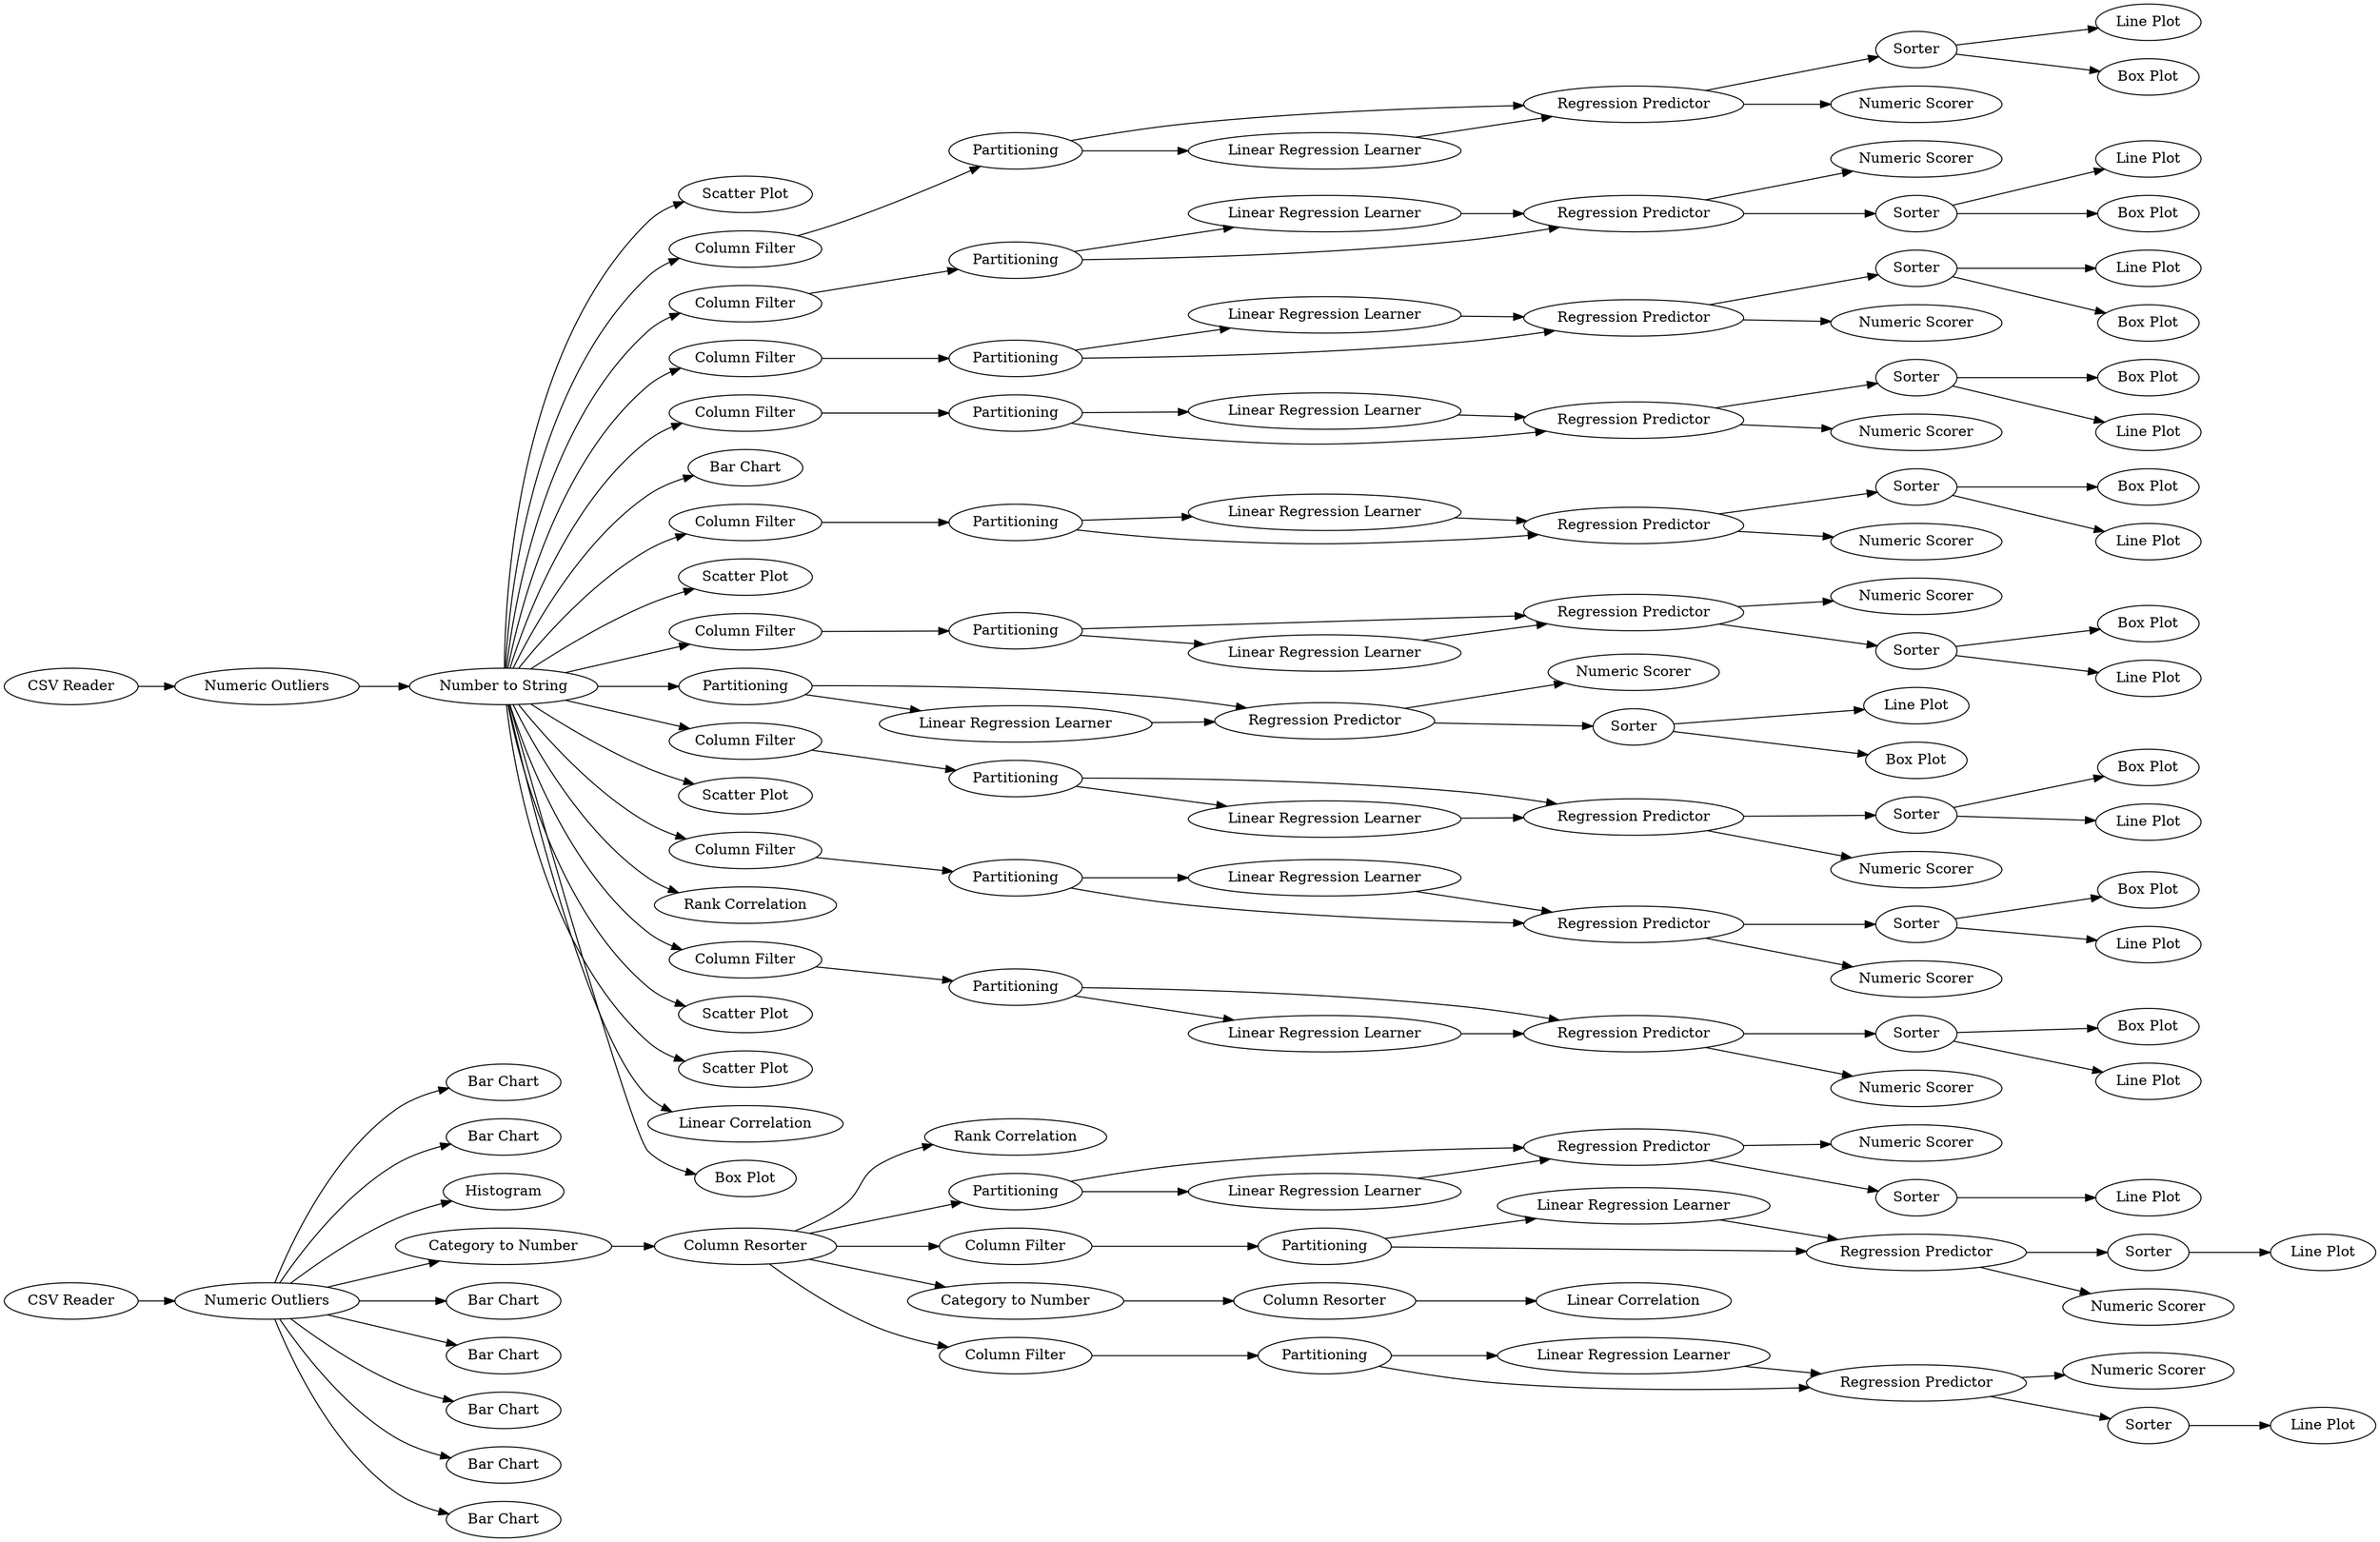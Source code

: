 digraph {
	7 -> 8
	115 -> 138
	64 -> 60
	82 -> 76
	57 -> 58
	78 -> 79
	71 -> 72
	115 -> 74
	132 -> 128
	17 -> 18
	81 -> 77
	115 -> 134
	115 -> 85
	98 -> 91
	115 -> 124
	102 -> 106
	115 -> 119
	3 -> 33
	22 -> 20
	72 -> 73
	12 -> 11
	95 -> 97
	86 -> 88
	100 -> 101
	113 -> 110
	24 -> 29
	3 -> 36
	115 -> 56
	95 -> 96
	103 -> 105
	115 -> 137
	90 -> 83
	85 -> 89
	107 -> 113
	3 -> 34
	40 -> 115
	52 -> 54
	62 -> 57
	115 -> 132
	107 -> 114
	128 -> 129
	83 -> 86
	133 -> 126
	89 -> 83
	4 -> 12
	128 -> 130
	86 -> 87
	56 -> 52
	92 -> 93
	25 -> 26
	77 -> 78
	110 -> 108
	49 -> 51
	94 -> 98
	92 -> 95
	77 -> 79
	115 -> 65
	6 -> 7
	60 -> 61
	67 -> 68
	113 -> 112
	25 -> 27
	82 -> 75
	14 -> 19
	6 -> 5
	106 -> 100
	13 -> 14
	39 -> 40
	21 -> 22
	83 -> 84
	3 -> 35
	115 -> 102
	115 -> 81
	12 -> 21
	121 -> 122
	115 -> 111
	12 -> 13
	98 -> 92
	119 -> 121
	115 -> 135
	115 -> 64
	115 -> 136
	111 -> 107
	3 -> 30
	3 -> 32
	12 -> 6
	115 -> 94
	115 -> 66
	121 -> 116
	115 -> 125
	24 -> 25
	67 -> 69
	70 -> 71
	89 -> 90
	129 -> 130
	3 -> 4
	60 -> 62
	62 -> 63
	19 -> 15
	116 -> 117
	53 -> 54
	119 -> 120
	23 -> 24
	79 -> 82
	110 -> 109
	27 -> 28
	3 -> 38
	106 -> 99
	72 -> 67
	54 -> 55
	14 -> 15
	130 -> 131
	91 -> 92
	57 -> 59
	5 -> 7
	130 -> 133
	103 -> 104
	12 -> 23
	74 -> 70
	15 -> 16
	120 -> 121
	15 -> 17
	3 -> 31
	133 -> 127
	79 -> 80
	29 -> 25
	7 -> 9
	49 -> 50
	61 -> 62
	116 -> 118
	70 -> 72
	52 -> 53
	114 -> 113
	100 -> 103
	54 -> 49
	99 -> 100
	9 -> 10
	1 -> 3
	103 [label=Sorter]
	126 [label="Line Plot"]
	136 [label="Scatter Plot"]
	26 [label="Numeric Scorer"]
	3 [label="Numeric Outliers"]
	6 [label=Partitioning]
	129 [label="Linear Regression Learner"]
	12 [label="Column Resorter"]
	75 [label="Line Plot"]
	16 [label="Numeric Scorer"]
	115 [label="Number to String"]
	68 [label="Line Plot"]
	28 [label="Line Plot"]
	11 [label="Rank Correlation"]
	23 [label="Column Filter"]
	93 [label="Numeric Scorer"]
	135 [label="Scatter Plot"]
	134 [label="Bar Chart"]
	81 [label="Column Filter"]
	5 [label="Linear Regression Learner"]
	107 [label=Partitioning]
	120 [label="Linear Regression Learner"]
	29 [label="Linear Regression Learner"]
	118 [label="Box Plot"]
	27 [label=Sorter]
	79 [label="Regression Predictor"]
	9 [label=Sorter]
	97 [label="Box Plot"]
	58 [label="Line Plot"]
	8 [label="Numeric Scorer"]
	108 [label="Box Plot"]
	122 [label="Numeric Scorer"]
	105 [label="Box Plot"]
	92 [label="Regression Predictor"]
	137 [label="Scatter Plot"]
	119 [label=Partitioning]
	98 [label=Partitioning]
	54 [label="Regression Predictor"]
	125 [label="Box Plot"]
	1 [label="CSV Reader"]
	22 [label="Column Resorter"]
	53 [label="Linear Regression Learner"]
	60 [label=Partitioning]
	13 [label="Column Filter"]
	96 [label="Line Plot"]
	102 [label="Column Filter"]
	104 [label="Line Plot"]
	71 [label="Linear Regression Learner"]
	88 [label="Box Plot"]
	52 [label=Partitioning]
	80 [label="Numeric Scorer"]
	39 [label="CSV Reader"]
	132 [label="Column Filter"]
	91 [label="Linear Regression Learner"]
	57 [label=Sorter]
	55 [label="Numeric Scorer"]
	7 [label="Regression Predictor"]
	21 [label="Category to Number"]
	18 [label="Line Plot"]
	138 [label="Scatter Plot"]
	121 [label="Regression Predictor"]
	19 [label="Linear Regression Learner"]
	24 [label=Partitioning]
	64 [label="Column Filter"]
	131 [label="Numeric Scorer"]
	56 [label="Column Filter"]
	15 [label="Regression Predictor"]
	25 [label="Regression Predictor"]
	114 [label="Linear Regression Learner"]
	33 [label="Bar Chart"]
	59 [label="Box Plot"]
	90 [label="Linear Regression Learner"]
	72 [label="Regression Predictor"]
	4 [label="Category to Number"]
	61 [label="Linear Regression Learner"]
	77 [label=Partitioning]
	124 [label="Scatter Plot"]
	14 [label=Partitioning]
	117 [label="Line Plot"]
	83 [label="Regression Predictor"]
	38 [label="Bar Chart"]
	94 [label="Column Filter"]
	99 [label="Linear Regression Learner"]
	35 [label="Bar Chart"]
	62 [label="Regression Predictor"]
	82 [label=Sorter]
	69 [label="Box Plot"]
	65 [label="Rank Correlation"]
	116 [label=Sorter]
	40 [label="Numeric Outliers"]
	30 [label="Bar Chart"]
	128 [label=Partitioning]
	133 [label=Sorter]
	89 [label=Partitioning]
	74 [label="Column Filter"]
	17 [label=Sorter]
	78 [label="Linear Regression Learner"]
	49 [label=Sorter]
	84 [label="Numeric Scorer"]
	31 [label="Bar Chart"]
	51 [label="Box Plot"]
	109 [label="Line Plot"]
	110 [label=Sorter]
	10 [label="Line Plot"]
	85 [label="Column Filter"]
	86 [label=Sorter]
	50 [label="Line Plot"]
	112 [label="Numeric Scorer"]
	87 [label="Line Plot"]
	127 [label="Box Plot"]
	67 [label=Sorter]
	101 [label="Numeric Scorer"]
	63 [label="Numeric Scorer"]
	76 [label="Box Plot"]
	100 [label="Regression Predictor"]
	106 [label=Partitioning]
	113 [label="Regression Predictor"]
	20 [label="Linear Correlation"]
	34 [label=Histogram]
	66 [label="Linear Correlation"]
	70 [label=Partitioning]
	36 [label="Bar Chart"]
	130 [label="Regression Predictor"]
	95 [label=Sorter]
	111 [label="Column Filter"]
	73 [label="Numeric Scorer"]
	32 [label="Bar Chart"]
	rankdir=LR
}
